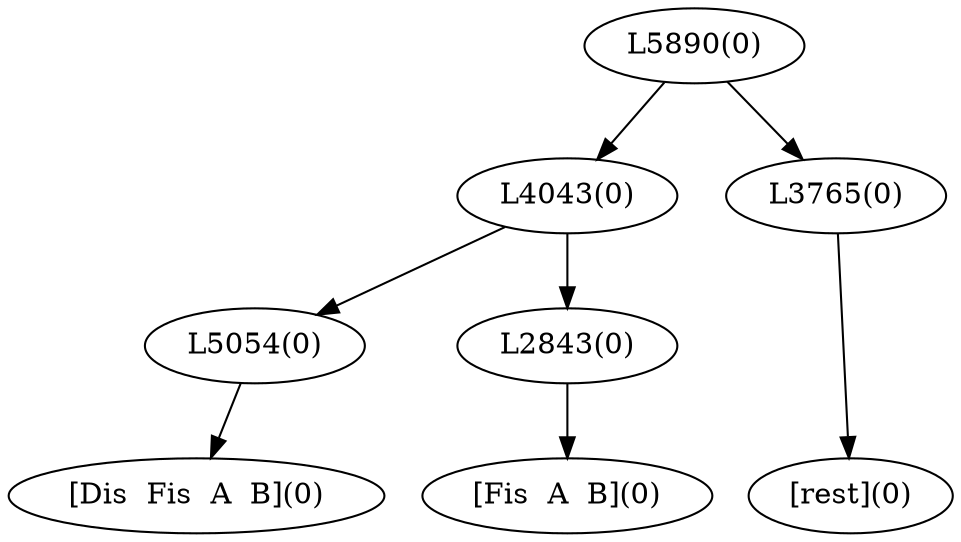 digraph sample{
"L5054(0)"->"[Dis  Fis  A  B](0)"
"L2843(0)"->"[Fis  A  B](0)"
"L4043(0)"->"L5054(0)"
"L4043(0)"->"L2843(0)"
"L3765(0)"->"[rest](0)"
"L5890(0)"->"L4043(0)"
"L5890(0)"->"L3765(0)"
{rank = min; "L5890(0)"}
{rank = same; "L4043(0)"; "L3765(0)";}
{rank = same; "L5054(0)"; "L2843(0)";}
{rank = max; "[Dis  Fis  A  B](0)"; "[Fis  A  B](0)"; "[rest](0)";}
}